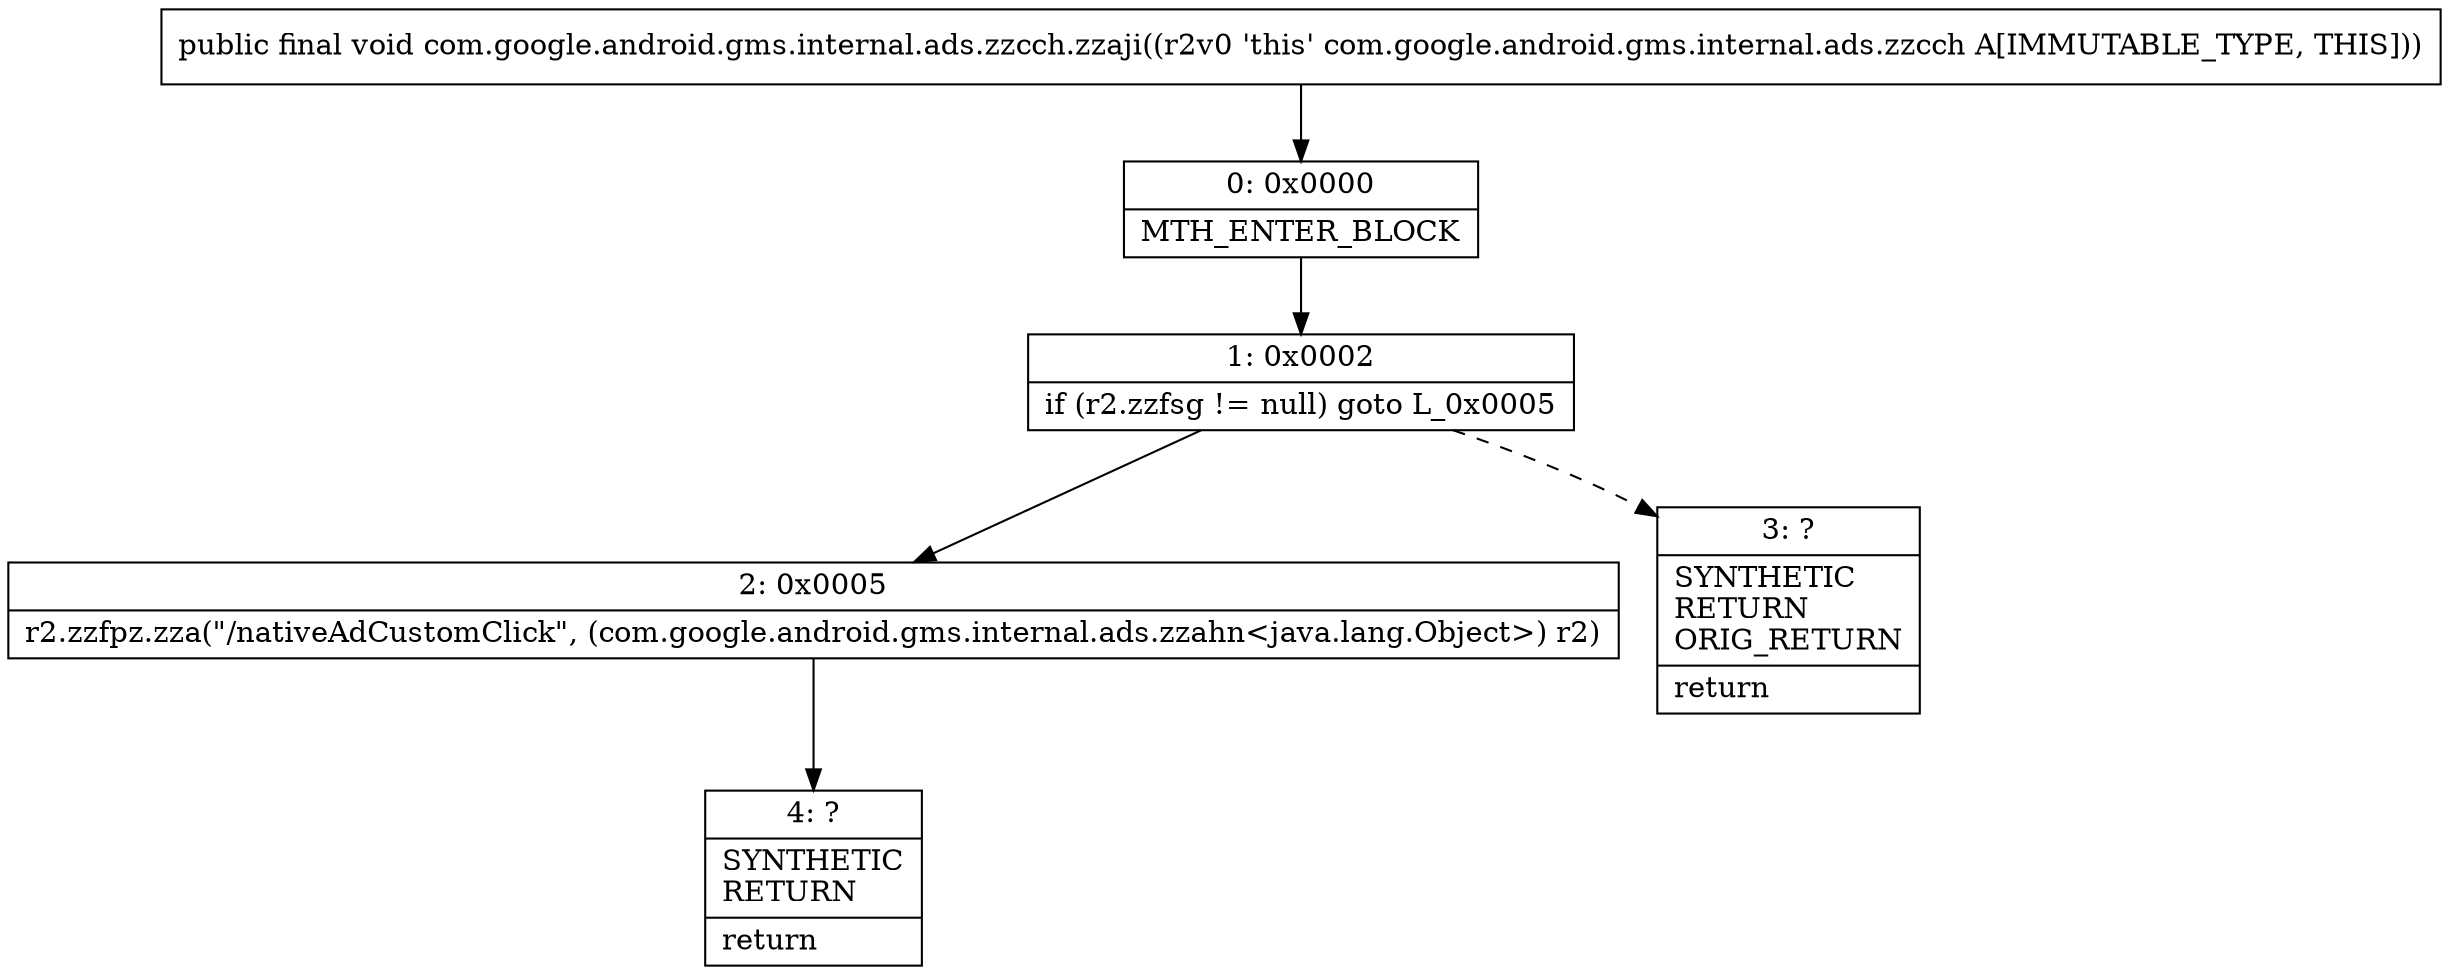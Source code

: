digraph "CFG forcom.google.android.gms.internal.ads.zzcch.zzaji()V" {
Node_0 [shape=record,label="{0\:\ 0x0000|MTH_ENTER_BLOCK\l}"];
Node_1 [shape=record,label="{1\:\ 0x0002|if (r2.zzfsg != null) goto L_0x0005\l}"];
Node_2 [shape=record,label="{2\:\ 0x0005|r2.zzfpz.zza(\"\/nativeAdCustomClick\", (com.google.android.gms.internal.ads.zzahn\<java.lang.Object\>) r2)\l}"];
Node_3 [shape=record,label="{3\:\ ?|SYNTHETIC\lRETURN\lORIG_RETURN\l|return\l}"];
Node_4 [shape=record,label="{4\:\ ?|SYNTHETIC\lRETURN\l|return\l}"];
MethodNode[shape=record,label="{public final void com.google.android.gms.internal.ads.zzcch.zzaji((r2v0 'this' com.google.android.gms.internal.ads.zzcch A[IMMUTABLE_TYPE, THIS])) }"];
MethodNode -> Node_0;
Node_0 -> Node_1;
Node_1 -> Node_2;
Node_1 -> Node_3[style=dashed];
Node_2 -> Node_4;
}

